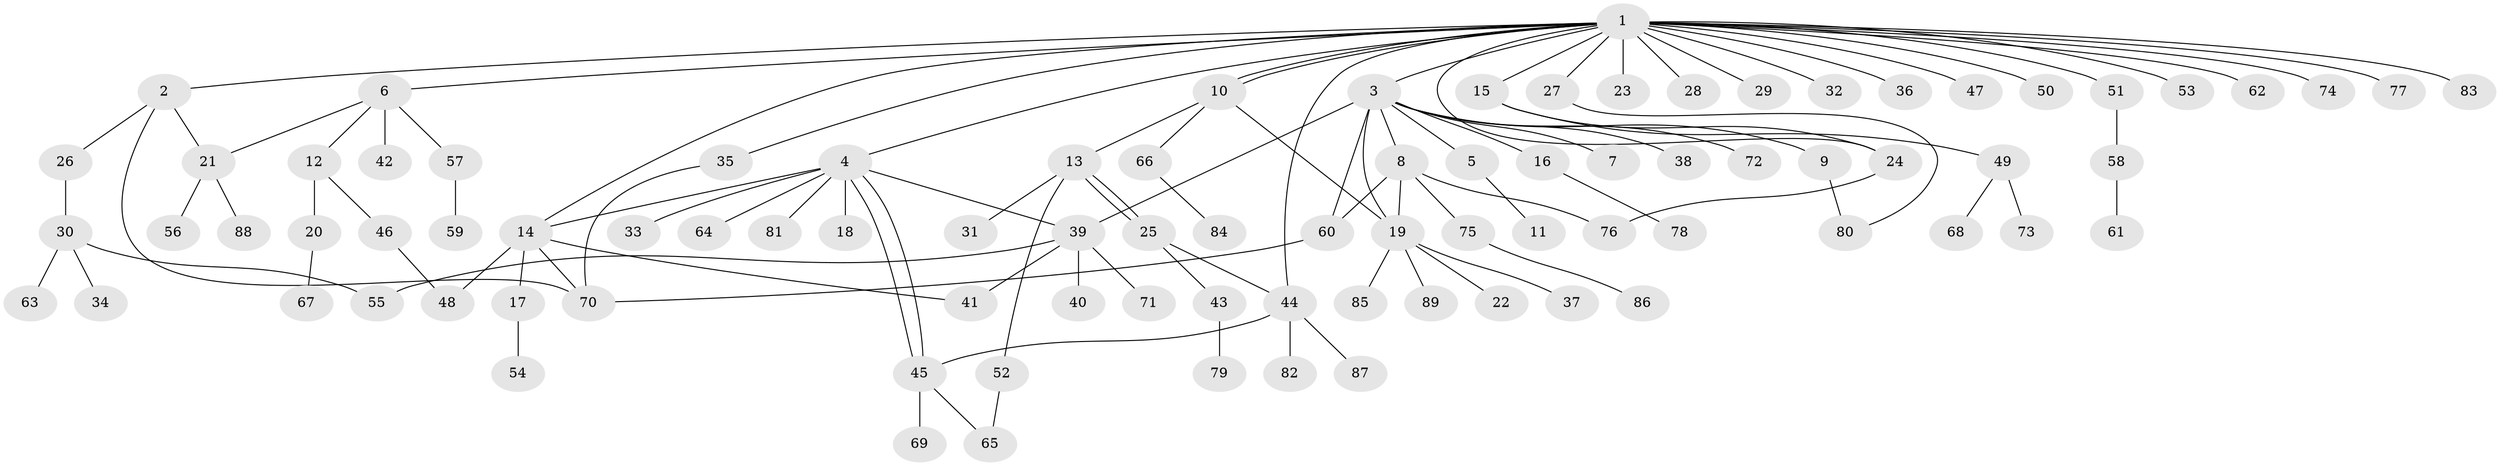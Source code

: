 // Generated by graph-tools (version 1.1) at 2025/26/03/09/25 03:26:00]
// undirected, 89 vertices, 109 edges
graph export_dot {
graph [start="1"]
  node [color=gray90,style=filled];
  1;
  2;
  3;
  4;
  5;
  6;
  7;
  8;
  9;
  10;
  11;
  12;
  13;
  14;
  15;
  16;
  17;
  18;
  19;
  20;
  21;
  22;
  23;
  24;
  25;
  26;
  27;
  28;
  29;
  30;
  31;
  32;
  33;
  34;
  35;
  36;
  37;
  38;
  39;
  40;
  41;
  42;
  43;
  44;
  45;
  46;
  47;
  48;
  49;
  50;
  51;
  52;
  53;
  54;
  55;
  56;
  57;
  58;
  59;
  60;
  61;
  62;
  63;
  64;
  65;
  66;
  67;
  68;
  69;
  70;
  71;
  72;
  73;
  74;
  75;
  76;
  77;
  78;
  79;
  80;
  81;
  82;
  83;
  84;
  85;
  86;
  87;
  88;
  89;
  1 -- 2;
  1 -- 3;
  1 -- 4;
  1 -- 6;
  1 -- 10;
  1 -- 10;
  1 -- 14;
  1 -- 15;
  1 -- 23;
  1 -- 24;
  1 -- 27;
  1 -- 28;
  1 -- 29;
  1 -- 32;
  1 -- 35;
  1 -- 36;
  1 -- 44;
  1 -- 47;
  1 -- 50;
  1 -- 51;
  1 -- 53;
  1 -- 62;
  1 -- 74;
  1 -- 77;
  1 -- 83;
  2 -- 21;
  2 -- 26;
  2 -- 70;
  3 -- 5;
  3 -- 7;
  3 -- 8;
  3 -- 9;
  3 -- 16;
  3 -- 19;
  3 -- 38;
  3 -- 39;
  3 -- 60;
  3 -- 72;
  4 -- 14;
  4 -- 18;
  4 -- 33;
  4 -- 39;
  4 -- 45;
  4 -- 45;
  4 -- 64;
  4 -- 81;
  5 -- 11;
  6 -- 12;
  6 -- 21;
  6 -- 42;
  6 -- 57;
  8 -- 19;
  8 -- 60;
  8 -- 75;
  8 -- 76;
  9 -- 80;
  10 -- 13;
  10 -- 19;
  10 -- 66;
  12 -- 20;
  12 -- 46;
  13 -- 25;
  13 -- 25;
  13 -- 31;
  13 -- 52;
  14 -- 17;
  14 -- 41;
  14 -- 48;
  14 -- 70;
  15 -- 24;
  15 -- 49;
  16 -- 78;
  17 -- 54;
  19 -- 22;
  19 -- 37;
  19 -- 85;
  19 -- 89;
  20 -- 67;
  21 -- 56;
  21 -- 88;
  24 -- 76;
  25 -- 43;
  25 -- 44;
  26 -- 30;
  27 -- 80;
  30 -- 34;
  30 -- 55;
  30 -- 63;
  35 -- 70;
  39 -- 40;
  39 -- 41;
  39 -- 55;
  39 -- 71;
  43 -- 79;
  44 -- 45;
  44 -- 82;
  44 -- 87;
  45 -- 65;
  45 -- 69;
  46 -- 48;
  49 -- 68;
  49 -- 73;
  51 -- 58;
  52 -- 65;
  57 -- 59;
  58 -- 61;
  60 -- 70;
  66 -- 84;
  75 -- 86;
}
